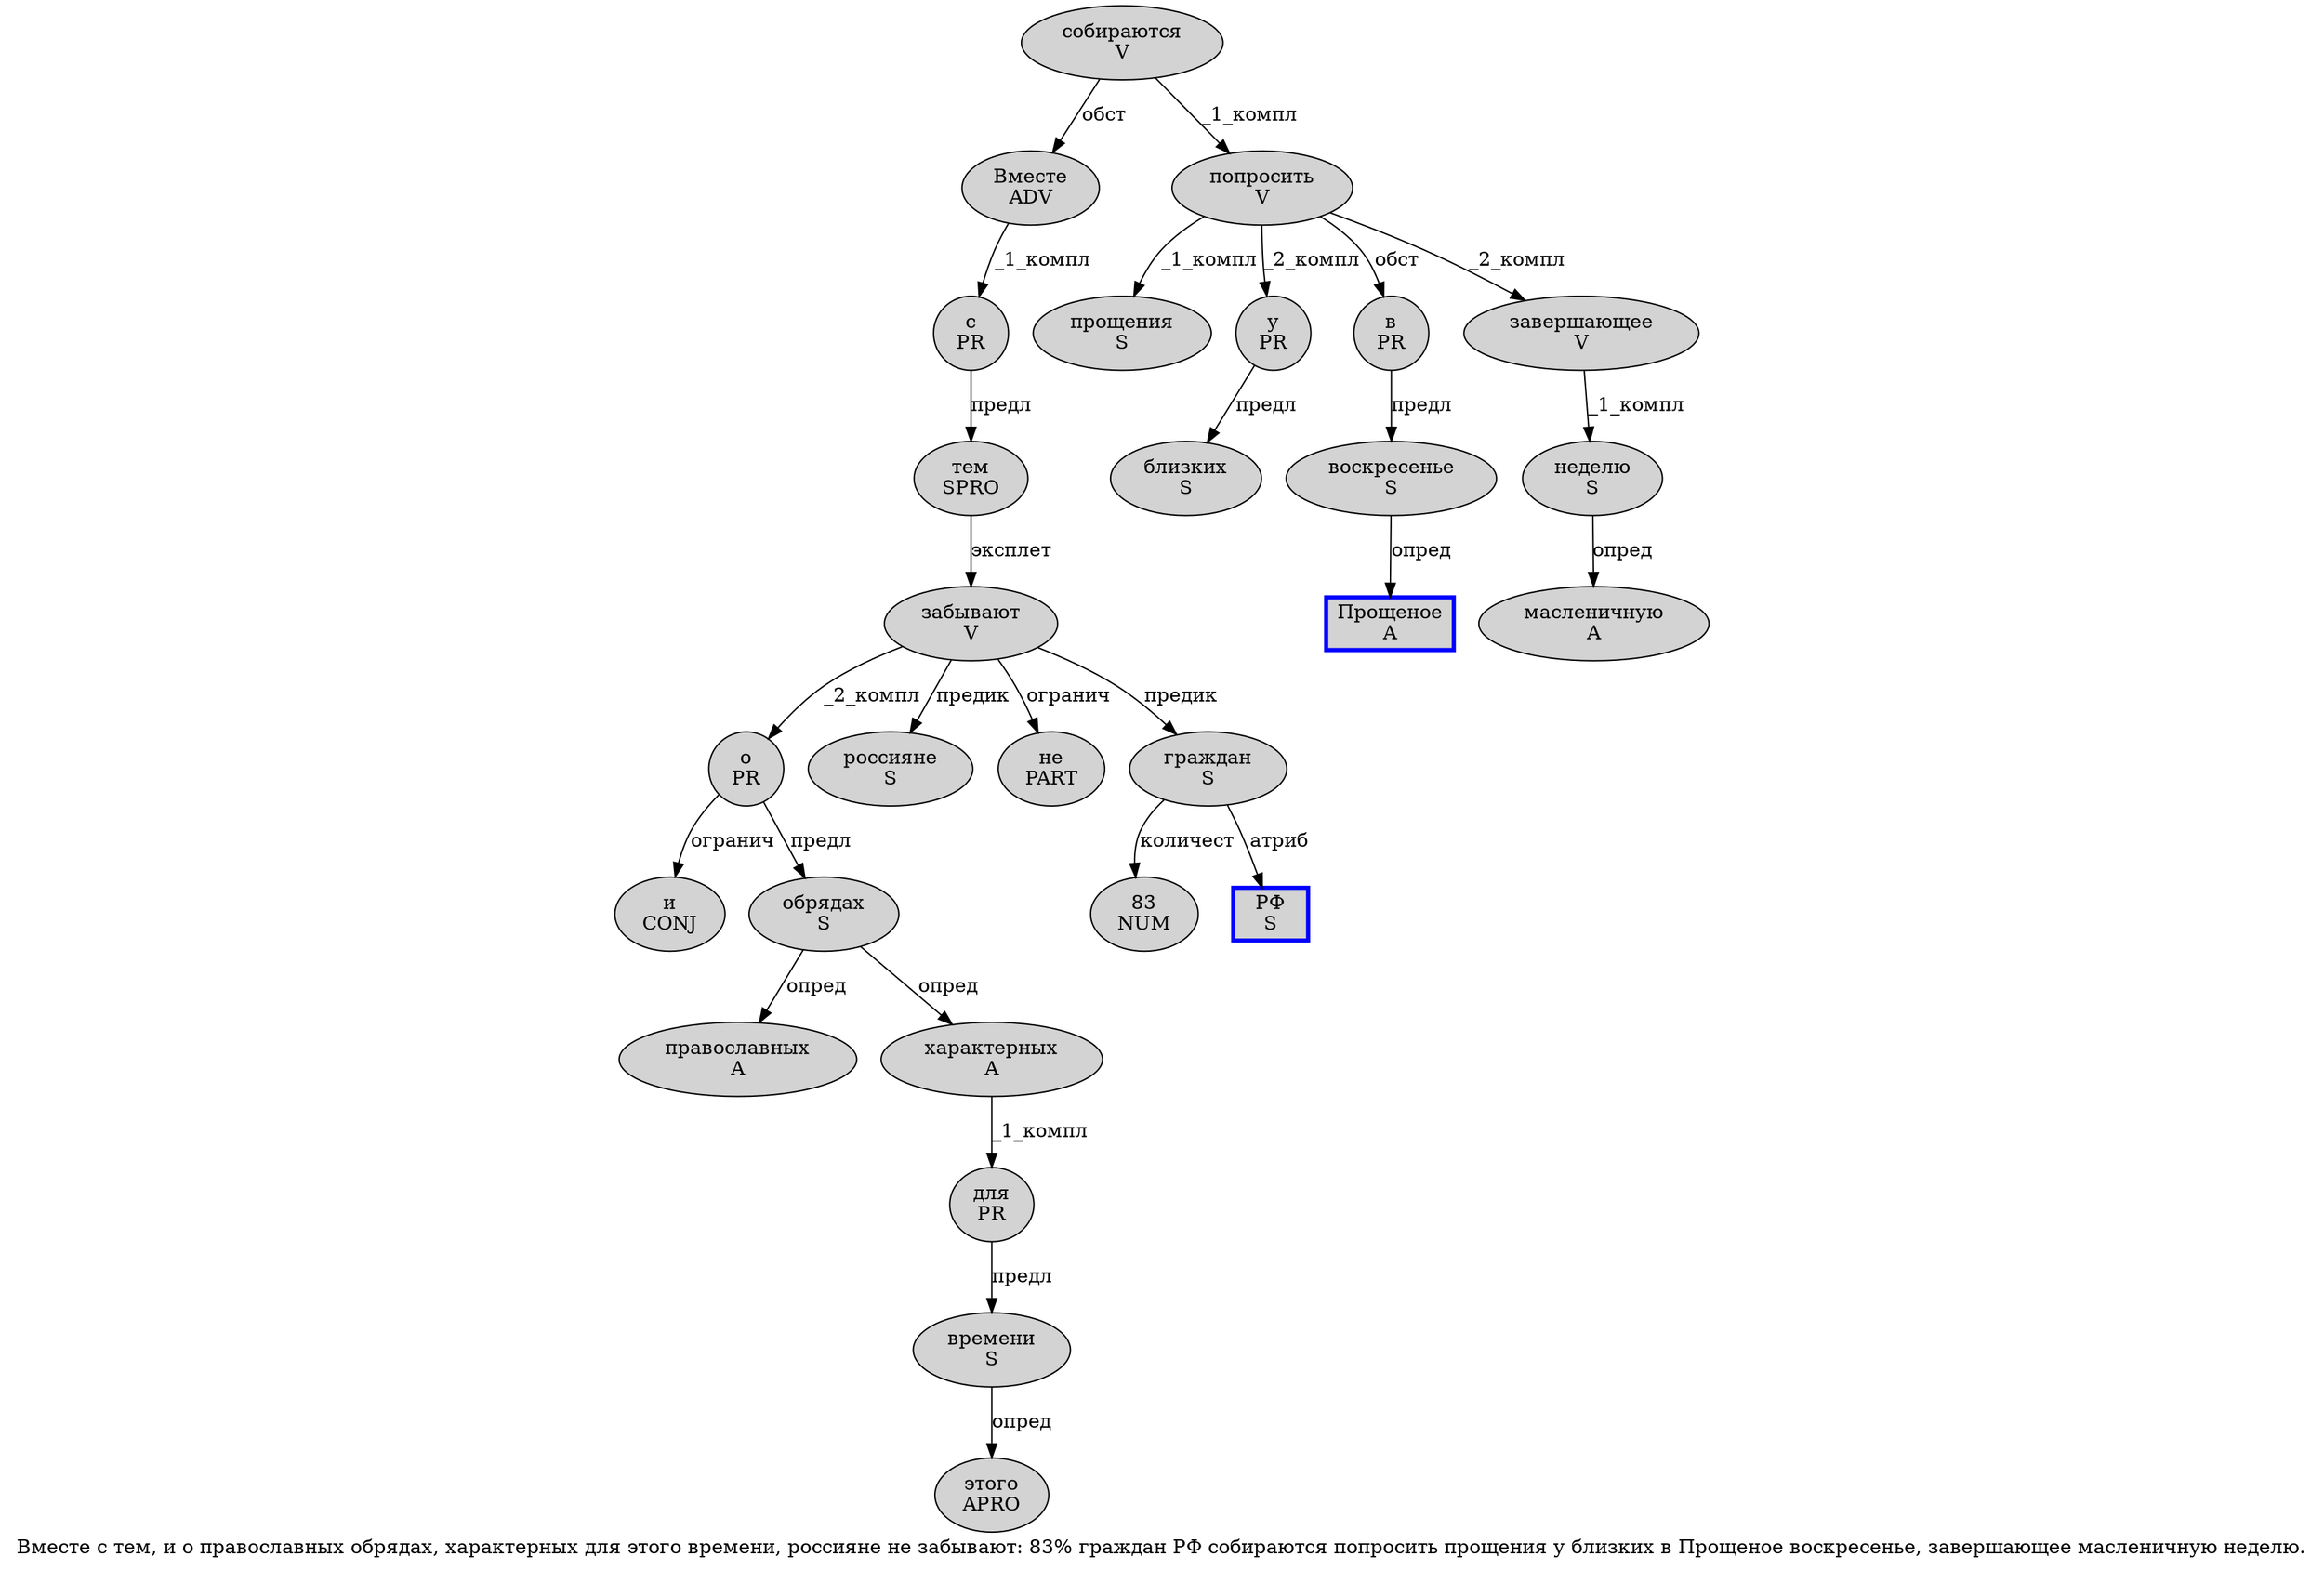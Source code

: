 digraph SENTENCE_1625 {
	graph [label="Вместе с тем, и о православных обрядах, характерных для этого времени, россияне не забывают: 83% граждан РФ собираются попросить прощения у близких в Прощеное воскресенье, завершающее масленичную неделю."]
	node [style=filled]
		0 [label="Вместе
ADV" color="" fillcolor=lightgray penwidth=1 shape=ellipse]
		1 [label="с
PR" color="" fillcolor=lightgray penwidth=1 shape=ellipse]
		2 [label="тем
SPRO" color="" fillcolor=lightgray penwidth=1 shape=ellipse]
		4 [label="и
CONJ" color="" fillcolor=lightgray penwidth=1 shape=ellipse]
		5 [label="о
PR" color="" fillcolor=lightgray penwidth=1 shape=ellipse]
		6 [label="православных
A" color="" fillcolor=lightgray penwidth=1 shape=ellipse]
		7 [label="обрядах
S" color="" fillcolor=lightgray penwidth=1 shape=ellipse]
		9 [label="характерных
A" color="" fillcolor=lightgray penwidth=1 shape=ellipse]
		10 [label="для
PR" color="" fillcolor=lightgray penwidth=1 shape=ellipse]
		11 [label="этого
APRO" color="" fillcolor=lightgray penwidth=1 shape=ellipse]
		12 [label="времени
S" color="" fillcolor=lightgray penwidth=1 shape=ellipse]
		14 [label="россияне
S" color="" fillcolor=lightgray penwidth=1 shape=ellipse]
		15 [label="не
PART" color="" fillcolor=lightgray penwidth=1 shape=ellipse]
		16 [label="забывают
V" color="" fillcolor=lightgray penwidth=1 shape=ellipse]
		18 [label="83
NUM" color="" fillcolor=lightgray penwidth=1 shape=ellipse]
		20 [label="граждан
S" color="" fillcolor=lightgray penwidth=1 shape=ellipse]
		21 [label="РФ
S" color=blue fillcolor=lightgray penwidth=3 shape=box]
		22 [label="собираются
V" color="" fillcolor=lightgray penwidth=1 shape=ellipse]
		23 [label="попросить
V" color="" fillcolor=lightgray penwidth=1 shape=ellipse]
		24 [label="прощения
S" color="" fillcolor=lightgray penwidth=1 shape=ellipse]
		25 [label="у
PR" color="" fillcolor=lightgray penwidth=1 shape=ellipse]
		26 [label="близких
S" color="" fillcolor=lightgray penwidth=1 shape=ellipse]
		27 [label="в
PR" color="" fillcolor=lightgray penwidth=1 shape=ellipse]
		28 [label="Прощеное
A" color=blue fillcolor=lightgray penwidth=3 shape=box]
		29 [label="воскресенье
S" color="" fillcolor=lightgray penwidth=1 shape=ellipse]
		31 [label="завершающее
V" color="" fillcolor=lightgray penwidth=1 shape=ellipse]
		32 [label="масленичную
A" color="" fillcolor=lightgray penwidth=1 shape=ellipse]
		33 [label="неделю
S" color="" fillcolor=lightgray penwidth=1 shape=ellipse]
			0 -> 1 [label="_1_компл"]
			27 -> 29 [label="предл"]
			25 -> 26 [label="предл"]
			23 -> 24 [label="_1_компл"]
			23 -> 25 [label="_2_компл"]
			23 -> 27 [label="обст"]
			23 -> 31 [label="_2_компл"]
			7 -> 6 [label="опред"]
			7 -> 9 [label="опред"]
			33 -> 32 [label="опред"]
			1 -> 2 [label="предл"]
			12 -> 11 [label="опред"]
			5 -> 4 [label="огранич"]
			5 -> 7 [label="предл"]
			10 -> 12 [label="предл"]
			16 -> 5 [label="_2_компл"]
			16 -> 14 [label="предик"]
			16 -> 15 [label="огранич"]
			16 -> 20 [label="предик"]
			2 -> 16 [label="эксплет"]
			22 -> 0 [label="обст"]
			22 -> 23 [label="_1_компл"]
			20 -> 18 [label="количест"]
			20 -> 21 [label="атриб"]
			9 -> 10 [label="_1_компл"]
			29 -> 28 [label="опред"]
			31 -> 33 [label="_1_компл"]
}